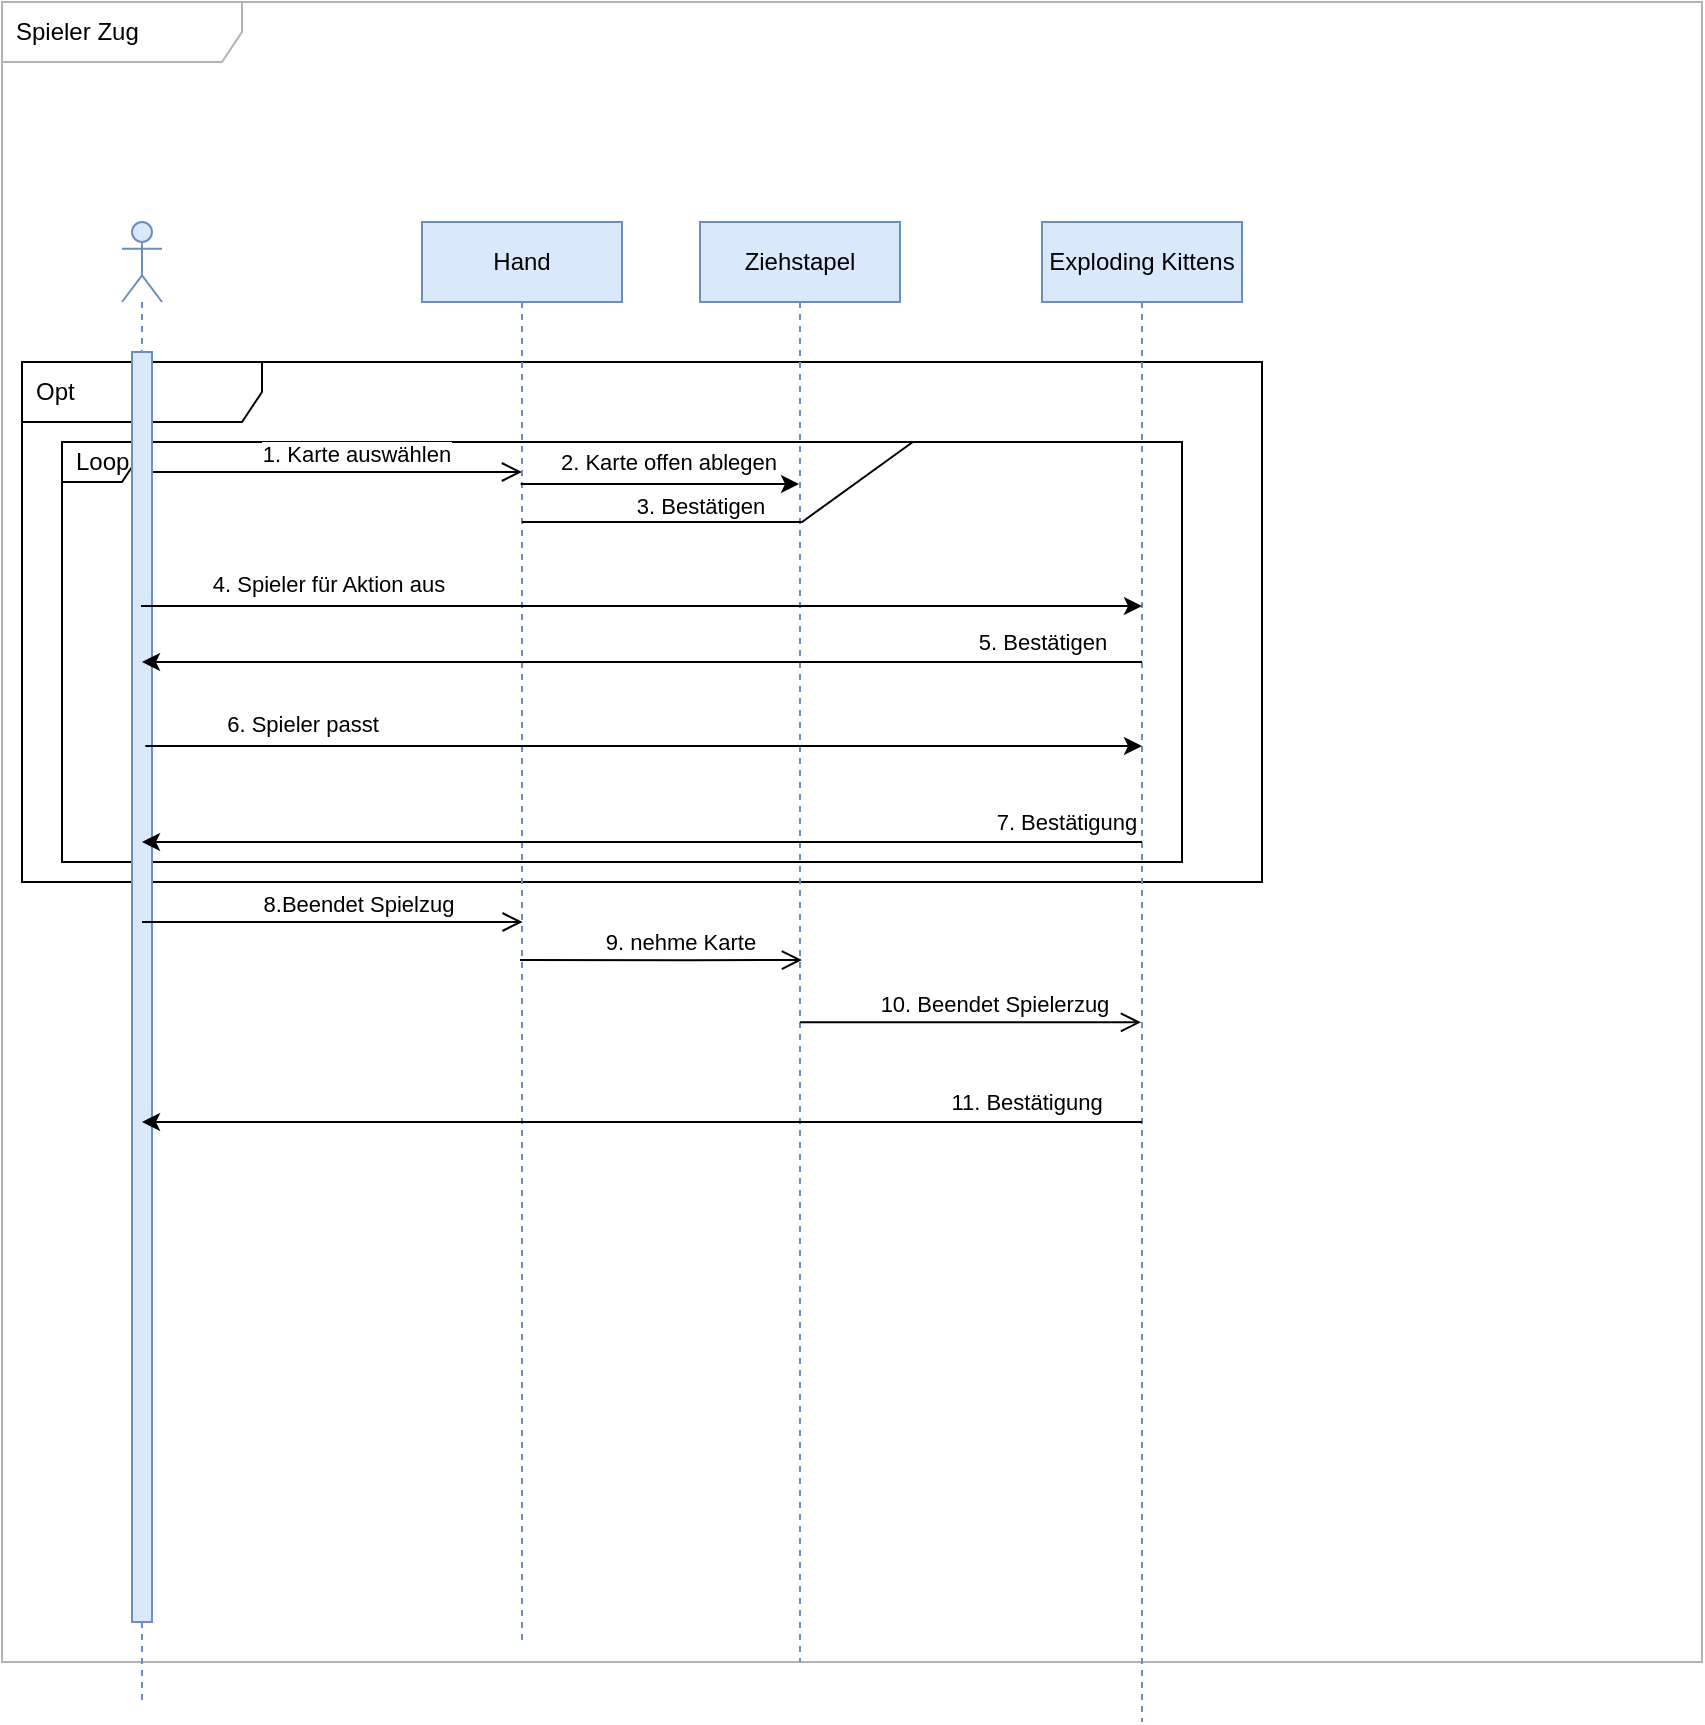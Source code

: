 <mxfile version="15.7.2" type="github">
  <diagram id="kgpKYQtTHZ0yAKxKKP6v" name="Page-1">
    <mxGraphModel dx="865" dy="1556" grid="1" gridSize="10" guides="1" tooltips="1" connect="1" arrows="1" fold="1" page="1" pageScale="1" pageWidth="850" pageHeight="1100" math="0" shadow="0">
      <root>
        <mxCell id="0" />
        <mxCell id="1" parent="0" />
        <mxCell id="2CA6974sQvlHss55F8z--73" value="Loop" style="shape=umlFrame;whiteSpace=wrap;html=1;width=40;height=20;boundedLbl=1;verticalAlign=middle;align=left;spacingLeft=5;rounded=0;labelBackgroundColor=none;strokeColor=default;fillColor=none;gradientColor=none;" vertex="1" parent="1">
          <mxGeometry x="30" y="200" width="560" height="210" as="geometry" />
        </mxCell>
        <mxCell id="2CA6974sQvlHss55F8z--70" value="Spieler Zug" style="shape=umlFrame;whiteSpace=wrap;html=1;width=120;height=30;boundedLbl=1;verticalAlign=middle;align=left;spacingLeft=5;rounded=0;labelBackgroundColor=none;strokeColor=#B3B3B3;fillColor=none;gradientColor=none;" vertex="1" parent="1">
          <mxGeometry y="-20" width="850" height="830" as="geometry" />
        </mxCell>
        <mxCell id="2CA6974sQvlHss55F8z--72" value="Opt" style="shape=umlFrame;whiteSpace=wrap;html=1;width=120;height=30;boundedLbl=1;verticalAlign=middle;align=left;spacingLeft=5;rounded=0;labelBackgroundColor=none;strokeColor=default;fillColor=none;gradientColor=none;" vertex="1" parent="1">
          <mxGeometry x="10" y="160" width="620" height="260" as="geometry" />
        </mxCell>
        <mxCell id="2CA6974sQvlHss55F8z--12" value="" style="endArrow=open;startArrow=none;endFill=0;startFill=0;endSize=8;html=1;verticalAlign=bottom;labelBackgroundColor=none;strokeWidth=1;rounded=0;" edge="1" parent="1">
          <mxGeometry width="160" relative="1" as="geometry">
            <mxPoint x="69.324" y="215" as="sourcePoint" />
            <mxPoint x="260" y="215" as="targetPoint" />
            <Array as="points">
              <mxPoint x="160" y="215" />
            </Array>
          </mxGeometry>
        </mxCell>
        <mxCell id="2CA6974sQvlHss55F8z--13" value="1. Karte auswählen" style="edgeLabel;html=1;align=center;verticalAlign=middle;resizable=0;points=[];" vertex="1" connectable="0" parent="2CA6974sQvlHss55F8z--12">
          <mxGeometry x="0.118" y="9" relative="1" as="geometry">
            <mxPoint x="1" as="offset" />
          </mxGeometry>
        </mxCell>
        <mxCell id="2CA6974sQvlHss55F8z--15" value="Hand" style="shape=umlLifeline;perimeter=lifelinePerimeter;whiteSpace=wrap;html=1;container=1;collapsible=0;recursiveResize=0;outlineConnect=0;rounded=0;labelBackgroundColor=none;fillColor=#dae8fc;strokeColor=#6c8ebf;" vertex="1" parent="1">
          <mxGeometry x="210" y="90" width="100" height="710" as="geometry" />
        </mxCell>
        <mxCell id="2CA6974sQvlHss55F8z--16" value="Ziehstapel" style="shape=umlLifeline;perimeter=lifelinePerimeter;whiteSpace=wrap;html=1;container=1;collapsible=0;recursiveResize=0;outlineConnect=0;rounded=0;labelBackgroundColor=none;fillColor=#dae8fc;strokeColor=#6c8ebf;" vertex="1" parent="1">
          <mxGeometry x="349" y="90" width="100" height="720" as="geometry" />
        </mxCell>
        <mxCell id="2CA6974sQvlHss55F8z--63" value="" style="endArrow=open;startArrow=none;endFill=0;startFill=0;endSize=8;html=1;verticalAlign=bottom;labelBackgroundColor=none;strokeWidth=1;rounded=0;" edge="1" parent="2CA6974sQvlHss55F8z--16">
          <mxGeometry width="160" relative="1" as="geometry">
            <mxPoint x="-90" y="369" as="sourcePoint" />
            <mxPoint x="51" y="369" as="targetPoint" />
            <Array as="points">
              <mxPoint x="-5.83" y="369.17" />
            </Array>
          </mxGeometry>
        </mxCell>
        <mxCell id="2CA6974sQvlHss55F8z--64" value="9. nehme Karte" style="edgeLabel;html=1;align=center;verticalAlign=middle;resizable=0;points=[];" vertex="1" connectable="0" parent="2CA6974sQvlHss55F8z--63">
          <mxGeometry x="0.118" y="9" relative="1" as="geometry">
            <mxPoint x="1" as="offset" />
          </mxGeometry>
        </mxCell>
        <mxCell id="2CA6974sQvlHss55F8z--68" value="11. Bestätigung" style="edgeLabel;html=1;align=center;verticalAlign=middle;resizable=0;points=[];" vertex="1" connectable="0" parent="2CA6974sQvlHss55F8z--16">
          <mxGeometry x="163.0" y="440" as="geometry" />
        </mxCell>
        <mxCell id="2CA6974sQvlHss55F8z--35" value="" style="endArrow=classic;html=1;rounded=0;" edge="1" parent="1">
          <mxGeometry width="50" height="50" relative="1" as="geometry">
            <mxPoint x="259.324" y="221" as="sourcePoint" />
            <mxPoint x="398.5" y="221" as="targetPoint" />
            <Array as="points">
              <mxPoint x="320" y="221" />
            </Array>
          </mxGeometry>
        </mxCell>
        <mxCell id="2CA6974sQvlHss55F8z--37" value="2. Karte offen ablegen" style="edgeLabel;html=1;align=center;verticalAlign=middle;resizable=0;points=[];" vertex="1" connectable="0" parent="1">
          <mxGeometry x="333.0" y="210" as="geometry" />
        </mxCell>
        <mxCell id="2CA6974sQvlHss55F8z--38" value="Exploding Kittens" style="shape=umlLifeline;perimeter=lifelinePerimeter;whiteSpace=wrap;html=1;container=1;collapsible=0;recursiveResize=0;outlineConnect=0;rounded=0;labelBackgroundColor=none;fillColor=#dae8fc;strokeColor=#6c8ebf;" vertex="1" parent="1">
          <mxGeometry x="520" y="90" width="100" height="750" as="geometry" />
        </mxCell>
        <mxCell id="2CA6974sQvlHss55F8z--58" value="7. Bestätigung" style="edgeLabel;html=1;align=center;verticalAlign=middle;resizable=0;points=[];" vertex="1" connectable="0" parent="2CA6974sQvlHss55F8z--38">
          <mxGeometry x="6" y="300.0" as="geometry">
            <mxPoint x="6" as="offset" />
          </mxGeometry>
        </mxCell>
        <mxCell id="2CA6974sQvlHss55F8z--40" value="3. Bestätigen" style="edgeLabel;html=1;align=center;verticalAlign=middle;resizable=0;points=[];" vertex="1" connectable="0" parent="1">
          <mxGeometry x="349.0" y="232" as="geometry" />
        </mxCell>
        <mxCell id="2CA6974sQvlHss55F8z--42" value="" style="shape=umlLifeline;participant=umlActor;perimeter=lifelinePerimeter;whiteSpace=wrap;html=1;container=1;collapsible=0;recursiveResize=0;verticalAlign=top;spacingTop=36;outlineConnect=0;rounded=0;labelBackgroundColor=none;strokeColor=#6c8ebf;fillColor=#dae8fc;" vertex="1" parent="1">
          <mxGeometry x="60" y="90" width="20" height="740" as="geometry" />
        </mxCell>
        <mxCell id="2CA6974sQvlHss55F8z--69" value="" style="rounded=0;whiteSpace=wrap;html=1;labelBackgroundColor=none;strokeColor=#6c8ebf;fillColor=#dae8fc;" vertex="1" parent="2CA6974sQvlHss55F8z--42">
          <mxGeometry x="5" y="65" width="10" height="635" as="geometry" />
        </mxCell>
        <mxCell id="2CA6974sQvlHss55F8z--54" value="5. Bestätigen" style="edgeLabel;html=1;align=center;verticalAlign=middle;resizable=0;points=[];" vertex="1" connectable="0" parent="1">
          <mxGeometry x="520.0" y="300" as="geometry" />
        </mxCell>
        <mxCell id="2CA6974sQvlHss55F8z--55" value="" style="endArrow=classic;html=1;rounded=0;" edge="1" parent="1">
          <mxGeometry width="50" height="50" relative="1" as="geometry">
            <mxPoint x="71.667" y="352" as="sourcePoint" />
            <mxPoint x="570" y="352" as="targetPoint" />
          </mxGeometry>
        </mxCell>
        <mxCell id="2CA6974sQvlHss55F8z--56" value="6. Spieler passt" style="edgeLabel;html=1;align=center;verticalAlign=middle;resizable=0;points=[];" vertex="1" connectable="0" parent="2CA6974sQvlHss55F8z--55">
          <mxGeometry x="0.392" y="-7" relative="1" as="geometry">
            <mxPoint x="-269" y="-18" as="offset" />
          </mxGeometry>
        </mxCell>
        <mxCell id="2CA6974sQvlHss55F8z--57" value="" style="endArrow=classic;html=1;rounded=0;" edge="1" parent="1">
          <mxGeometry width="50" height="50" relative="1" as="geometry">
            <mxPoint x="259.997" y="400" as="sourcePoint" />
            <mxPoint x="70" y="400" as="targetPoint" />
            <Array as="points">
              <mxPoint x="570" y="400" />
            </Array>
          </mxGeometry>
        </mxCell>
        <mxCell id="2CA6974sQvlHss55F8z--61" value="" style="endArrow=open;startArrow=none;endFill=0;startFill=0;endSize=8;html=1;verticalAlign=bottom;labelBackgroundColor=none;strokeWidth=1;rounded=0;" edge="1" parent="1">
          <mxGeometry width="160" relative="1" as="geometry">
            <mxPoint x="69.997" y="440" as="sourcePoint" />
            <mxPoint x="260.33" y="440" as="targetPoint" />
            <Array as="points">
              <mxPoint x="160.33" y="440" />
            </Array>
          </mxGeometry>
        </mxCell>
        <mxCell id="2CA6974sQvlHss55F8z--62" value="8.Beendet Spielzug" style="edgeLabel;html=1;align=center;verticalAlign=middle;resizable=0;points=[];" vertex="1" connectable="0" parent="2CA6974sQvlHss55F8z--61">
          <mxGeometry x="0.118" y="9" relative="1" as="geometry">
            <mxPoint x="1" as="offset" />
          </mxGeometry>
        </mxCell>
        <mxCell id="2CA6974sQvlHss55F8z--65" value="" style="endArrow=open;startArrow=none;endFill=0;startFill=0;endSize=8;html=1;verticalAlign=bottom;labelBackgroundColor=none;strokeWidth=1;rounded=0;" edge="1" parent="1" source="2CA6974sQvlHss55F8z--16" target="2CA6974sQvlHss55F8z--38">
          <mxGeometry width="160" relative="1" as="geometry">
            <mxPoint x="460" y="490" as="sourcePoint" />
            <mxPoint x="600" y="490" as="targetPoint" />
            <Array as="points">
              <mxPoint x="514.17" y="490.17" />
            </Array>
          </mxGeometry>
        </mxCell>
        <mxCell id="2CA6974sQvlHss55F8z--66" value="10. Beendet Spielerzug" style="edgeLabel;html=1;align=center;verticalAlign=middle;resizable=0;points=[];" vertex="1" connectable="0" parent="2CA6974sQvlHss55F8z--65">
          <mxGeometry x="0.118" y="9" relative="1" as="geometry">
            <mxPoint x="1" as="offset" />
          </mxGeometry>
        </mxCell>
        <mxCell id="2CA6974sQvlHss55F8z--67" value="" style="endArrow=classic;html=1;rounded=0;" edge="1" parent="1">
          <mxGeometry width="50" height="50" relative="1" as="geometry">
            <mxPoint x="259.997" y="540" as="sourcePoint" />
            <mxPoint x="70" y="540" as="targetPoint" />
            <Array as="points">
              <mxPoint x="570" y="540" />
            </Array>
          </mxGeometry>
        </mxCell>
        <mxCell id="2CA6974sQvlHss55F8z--53" value="" style="endArrow=classic;html=1;rounded=0;" edge="1" parent="1">
          <mxGeometry width="50" height="50" relative="1" as="geometry">
            <mxPoint x="259.997" y="310" as="sourcePoint" />
            <mxPoint x="70" y="310" as="targetPoint" />
            <Array as="points">
              <mxPoint x="570" y="310" />
            </Array>
          </mxGeometry>
        </mxCell>
        <mxCell id="2CA6974sQvlHss55F8z--43" value="" style="endArrow=classic;html=1;rounded=0;" edge="1" parent="1">
          <mxGeometry width="50" height="50" relative="1" as="geometry">
            <mxPoint x="69.5" y="282" as="sourcePoint" />
            <mxPoint x="570" y="282" as="targetPoint" />
          </mxGeometry>
        </mxCell>
        <mxCell id="2CA6974sQvlHss55F8z--45" value="4. Spieler für Aktion aus" style="edgeLabel;html=1;align=center;verticalAlign=middle;resizable=0;points=[];" vertex="1" connectable="0" parent="2CA6974sQvlHss55F8z--43">
          <mxGeometry x="0.392" y="-7" relative="1" as="geometry">
            <mxPoint x="-255" y="-18" as="offset" />
          </mxGeometry>
        </mxCell>
        <mxCell id="2CA6974sQvlHss55F8z--74" value="" style="endArrow=none;rounded=0;" edge="1" parent="1" source="2CA6974sQvlHss55F8z--15" target="2CA6974sQvlHss55F8z--73">
          <mxGeometry width="50" height="50" relative="1" as="geometry">
            <mxPoint x="259.324" y="240" as="sourcePoint" />
            <mxPoint x="69.324" y="240" as="targetPoint" />
            <Array as="points">
              <mxPoint x="400" y="240" />
            </Array>
          </mxGeometry>
        </mxCell>
      </root>
    </mxGraphModel>
  </diagram>
</mxfile>
